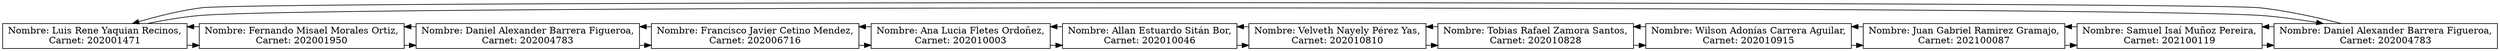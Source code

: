 digraph G {
 node[shape=box];
rankdir=UD;
{rank=min;
nodo0[label="Nombre: Luis Rene Yaquian Recinos,\nCarnet: 202001471"];
nodo0 -> nodo1;
nodo1[label="Nombre: Fernando Misael Morales Ortiz,\nCarnet: 202001950"];
nodo1 -> nodo2;
nodo2[label="Nombre: Daniel Alexander Barrera Figueroa,\nCarnet: 202004783"];
nodo2 -> nodo3;
nodo3[label="Nombre: Francisco Javier Cetino Mendez,\nCarnet: 202006716"];
nodo3 -> nodo4;
nodo4[label="Nombre: Ana Lucia Fletes Ordoñez,\nCarnet: 202010003"];
nodo4 -> nodo5;
nodo5[label="Nombre: Allan Estuardo Sitán Bor,\nCarnet: 202010046"];
nodo5 -> nodo6;
nodo6[label="Nombre: Velveth Nayely Pérez Yas,\nCarnet: 202010810"];
nodo6 -> nodo7;
nodo7[label="Nombre: Tobias Rafael Zamora Santos,\nCarnet: 202010828"];
nodo7 -> nodo8;
nodo8[label="Nombre: Wilson Adonías Carrera Aguilar,\nCarnet: 202010915"];
nodo8 -> nodo9;
nodo9[label="Nombre: Juan Gabriel Ramirez Gramajo,\nCarnet: 202100087"];
nodo9 -> nodo10;
nodo10[label="Nombre: Samuel Isaí Muñoz Pereira,\nCarnet: 202100119"];
nodo10 -> nodo11;
nodo11[label="Nombre: Daniel Alexander Barrera Figueroa,\nCarnet: 202004783"];
nodo0 -> nodo11;
nodo1 -> nodo0;
nodo2 -> nodo1;
nodo3 -> nodo2;
nodo4 -> nodo3;
nodo5 -> nodo4;
nodo6 -> nodo5;
nodo7 -> nodo6;
nodo8 -> nodo7;
nodo9 -> nodo8;
nodo10 -> nodo9;
nodo11 -> nodo10;
nodo11 -> nodo0;
}
}